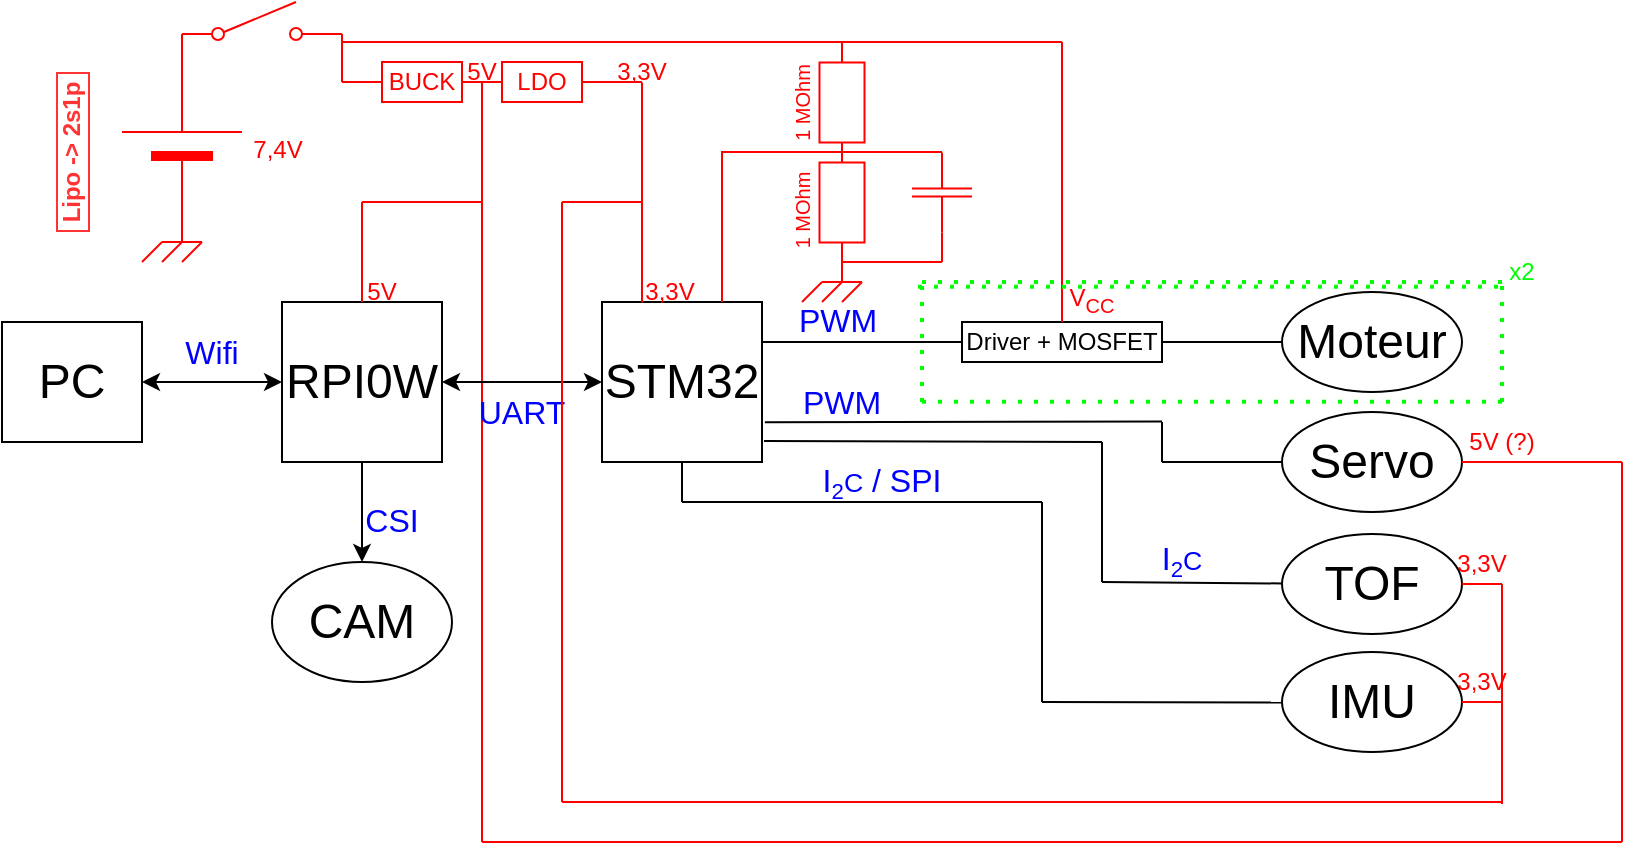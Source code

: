 <mxfile version="24.0.1" type="google">
  <diagram name="Page-1" id="7e0a89b8-554c-2b80-1dc8-d5c74ca68de4">
    <mxGraphModel grid="1" page="1" gridSize="10" guides="1" tooltips="1" connect="1" arrows="1" fold="1" pageScale="1" pageWidth="1100" pageHeight="850" background="none" math="0" shadow="0">
      <root>
        <mxCell id="0" />
        <mxCell id="1" parent="0" />
        <mxCell id="YNHK0xer0Yln5a4zU197-1" value="" style="verticalLabelPosition=bottom;shadow=0;dashed=0;align=center;fillColor=strokeColor;html=1;verticalAlign=top;strokeWidth=1;shape=mxgraph.electrical.miscellaneous.monocell_battery;rotation=-90;strokeColor=#FF0000;" vertex="1" parent="1">
          <mxGeometry x="190" y="140" width="100" height="60" as="geometry" />
        </mxCell>
        <mxCell id="YNHK0xer0Yln5a4zU197-12" style="edgeStyle=orthogonalEdgeStyle;rounded=0;orthogonalLoop=1;jettySize=auto;html=1;exitX=1;exitY=0.8;exitDx=0;exitDy=0;" edge="1" parent="1" source="YNHK0xer0Yln5a4zU197-3">
          <mxGeometry relative="1" as="geometry">
            <mxPoint x="315.019" y="115.962" as="targetPoint" />
          </mxGeometry>
        </mxCell>
        <mxCell id="YNHK0xer0Yln5a4zU197-3" value="" style="html=1;shape=mxgraph.electrical.electro-mechanical.singleSwitch;aspect=fixed;elSwitchState=off;strokeColor=#FF0000;" vertex="1" parent="1">
          <mxGeometry x="240" y="100" width="75" height="20" as="geometry" />
        </mxCell>
        <mxCell id="YNHK0xer0Yln5a4zU197-5" value="" style="endArrow=none;html=1;rounded=0;entryX=0;entryY=0.8;entryDx=0;entryDy=0;exitX=1;exitY=0.5;exitDx=0;exitDy=0;exitPerimeter=0;strokeColor=#FF0000;" edge="1" parent="1" source="YNHK0xer0Yln5a4zU197-1" target="YNHK0xer0Yln5a4zU197-3">
          <mxGeometry width="50" height="50" relative="1" as="geometry">
            <mxPoint x="280" y="220" as="sourcePoint" />
            <mxPoint x="330" y="170" as="targetPoint" />
          </mxGeometry>
        </mxCell>
        <mxCell id="YNHK0xer0Yln5a4zU197-6" value="&lt;font color=&quot;#ff0000&quot;&gt;BUCK&lt;/font&gt;" style="rounded=0;whiteSpace=wrap;html=1;strokeColor=#FF0000;" vertex="1" parent="1">
          <mxGeometry x="340" y="130" width="40" height="20" as="geometry" />
        </mxCell>
        <mxCell id="YNHK0xer0Yln5a4zU197-7" value="&lt;font color=&quot;#ff0000&quot;&gt;LDO&lt;/font&gt;" style="rounded=0;whiteSpace=wrap;html=1;strokeColor=#FF0000;" vertex="1" parent="1">
          <mxGeometry x="400" y="130" width="40" height="20" as="geometry" />
        </mxCell>
        <mxCell id="YNHK0xer0Yln5a4zU197-8" value="" style="endArrow=none;html=1;rounded=0;entryX=1;entryY=0.8;entryDx=0;entryDy=0;strokeColor=#FF0000;" edge="1" parent="1">
          <mxGeometry width="50" height="50" relative="1" as="geometry">
            <mxPoint x="320" y="140" as="sourcePoint" />
            <mxPoint x="320.0" y="116.0" as="targetPoint" />
          </mxGeometry>
        </mxCell>
        <mxCell id="YNHK0xer0Yln5a4zU197-9" value="" style="endArrow=none;html=1;rounded=0;entryX=0;entryY=0.5;entryDx=0;entryDy=0;strokeColor=#FF0000;" edge="1" parent="1" target="YNHK0xer0Yln5a4zU197-6">
          <mxGeometry width="50" height="50" relative="1" as="geometry">
            <mxPoint x="320" y="140" as="sourcePoint" />
            <mxPoint x="390" y="170" as="targetPoint" />
          </mxGeometry>
        </mxCell>
        <mxCell id="YNHK0xer0Yln5a4zU197-10" value="" style="endArrow=none;html=1;rounded=0;exitX=1;exitY=0.5;exitDx=0;exitDy=0;strokeColor=#FF0000;" edge="1" parent="1" source="YNHK0xer0Yln5a4zU197-6">
          <mxGeometry width="50" height="50" relative="1" as="geometry">
            <mxPoint x="360" y="180" as="sourcePoint" />
            <mxPoint x="400" y="140" as="targetPoint" />
          </mxGeometry>
        </mxCell>
        <mxCell id="YNHK0xer0Yln5a4zU197-13" value="" style="endArrow=none;html=1;rounded=0;exitX=1;exitY=0.8;exitDx=0;exitDy=0;strokeColor=#FF0000;" edge="1" parent="1" source="YNHK0xer0Yln5a4zU197-3">
          <mxGeometry width="50" height="50" relative="1" as="geometry">
            <mxPoint x="310" y="160" as="sourcePoint" />
            <mxPoint x="320" y="116" as="targetPoint" />
          </mxGeometry>
        </mxCell>
        <mxCell id="YNHK0xer0Yln5a4zU197-14" value="&lt;font style=&quot;font-size: 24px;&quot;&gt;RPI0W&lt;/font&gt;" style="whiteSpace=wrap;html=1;aspect=fixed;" vertex="1" parent="1">
          <mxGeometry x="290" y="250" width="80" height="80" as="geometry" />
        </mxCell>
        <mxCell id="YNHK0xer0Yln5a4zU197-16" value="" style="endArrow=none;html=1;rounded=0;strokeColor=#FF0000;" edge="1" parent="1">
          <mxGeometry width="50" height="50" relative="1" as="geometry">
            <mxPoint x="330" y="200" as="sourcePoint" />
            <mxPoint x="390" y="200" as="targetPoint" />
          </mxGeometry>
        </mxCell>
        <mxCell id="YNHK0xer0Yln5a4zU197-17" value="" style="endArrow=none;html=1;rounded=0;strokeColor=#FF0000;" edge="1" parent="1">
          <mxGeometry width="50" height="50" relative="1" as="geometry">
            <mxPoint x="390" y="520" as="sourcePoint" />
            <mxPoint x="390" y="140" as="targetPoint" />
          </mxGeometry>
        </mxCell>
        <mxCell id="YNHK0xer0Yln5a4zU197-18" value="&lt;font style=&quot;font-size: 24px;&quot;&gt;STM32&lt;/font&gt;" style="whiteSpace=wrap;html=1;aspect=fixed;" vertex="1" parent="1">
          <mxGeometry x="450" y="250" width="80" height="80" as="geometry" />
        </mxCell>
        <mxCell id="YNHK0xer0Yln5a4zU197-19" value="" style="endArrow=none;html=1;rounded=0;entryX=0.5;entryY=0;entryDx=0;entryDy=0;fontColor=#000000;strokeColor=#FF0000;" edge="1" parent="1">
          <mxGeometry width="50" height="50" relative="1" as="geometry">
            <mxPoint x="470" y="140.25" as="sourcePoint" />
            <mxPoint x="470" y="250.25" as="targetPoint" />
          </mxGeometry>
        </mxCell>
        <mxCell id="YNHK0xer0Yln5a4zU197-20" value="" style="endArrow=none;html=1;rounded=0;exitX=1;exitY=0.5;exitDx=0;exitDy=0;strokeColor=#FF0000;" edge="1" parent="1" source="YNHK0xer0Yln5a4zU197-7">
          <mxGeometry width="50" height="50" relative="1" as="geometry">
            <mxPoint x="460" y="300" as="sourcePoint" />
            <mxPoint x="470" y="140" as="targetPoint" />
          </mxGeometry>
        </mxCell>
        <mxCell id="YNHK0xer0Yln5a4zU197-21" value="" style="endArrow=none;html=1;rounded=0;strokeColor=#FF0000;" edge="1" parent="1">
          <mxGeometry width="50" height="50" relative="1" as="geometry">
            <mxPoint x="320" y="120" as="sourcePoint" />
            <mxPoint x="680" y="120" as="targetPoint" />
          </mxGeometry>
        </mxCell>
        <mxCell id="YNHK0xer0Yln5a4zU197-22" value="" style="rounded=0;whiteSpace=wrap;html=1;rotation=90;strokeColor=#FF0000;" vertex="1" parent="1">
          <mxGeometry x="550" y="139" width="40" height="22.5" as="geometry" />
        </mxCell>
        <mxCell id="YNHK0xer0Yln5a4zU197-23" value="" style="rounded=0;whiteSpace=wrap;html=1;rotation=90;strokeColor=#FF0000;" vertex="1" parent="1">
          <mxGeometry x="550" y="189" width="40" height="22.5" as="geometry" />
        </mxCell>
        <mxCell id="mIiXKoOfyeDqCLVj9vbO-3" value="&lt;font style=&quot;font-size: 16px;&quot;&gt;Wifi&lt;/font&gt;" style="text;align=center;html=1;verticalAlign=middle;whiteSpace=wrap;rounded=0;fontColor=#0000FF;" vertex="1" parent="1">
          <mxGeometry x="225" y="260" width="60" height="30" as="geometry" />
        </mxCell>
        <mxCell id="YNHK0xer0Yln5a4zU197-24" value="" style="endArrow=none;html=1;rounded=0;strokeColor=#FF0000;" edge="1" parent="1">
          <mxGeometry width="50" height="50" relative="1" as="geometry">
            <mxPoint x="570" y="120" as="sourcePoint" />
            <mxPoint x="570" y="130" as="targetPoint" />
          </mxGeometry>
        </mxCell>
        <mxCell id="YNHK0xer0Yln5a4zU197-36" value="" style="endArrow=none;html=1;rounded=0;strokeColor=#FF0000;" edge="1" parent="1">
          <mxGeometry width="50" height="50" relative="1" as="geometry">
            <mxPoint x="570" y="230" as="sourcePoint" />
            <mxPoint x="620" y="230" as="targetPoint" />
          </mxGeometry>
        </mxCell>
        <mxCell id="YNHK0xer0Yln5a4zU197-37" value="" style="endArrow=none;html=1;rounded=0;entryX=1;entryY=0.5;entryDx=0;entryDy=0;entryPerimeter=0;strokeColor=#FF0000;" edge="1" parent="1" target="YNHK0xer0Yln5a4zU197-34">
          <mxGeometry width="50" height="50" relative="1" as="geometry">
            <mxPoint x="620" y="230" as="sourcePoint" />
            <mxPoint x="630" y="190" as="targetPoint" />
          </mxGeometry>
        </mxCell>
        <mxCell id="mIiXKoOfyeDqCLVj9vbO-1" value="" style="endArrow=classic;startArrow=classic;html=1;rounded=0;entryX=0;entryY=0.5;entryDx=0;entryDy=0;" edge="1" parent="1" target="YNHK0xer0Yln5a4zU197-14">
          <mxGeometry width="50" height="50" relative="1" as="geometry">
            <mxPoint x="220" y="290" as="sourcePoint" />
            <mxPoint x="290" y="250" as="targetPoint" />
          </mxGeometry>
        </mxCell>
        <mxCell id="YNHK0xer0Yln5a4zU197-38" value="Driver + MOSFET" style="rounded=0;whiteSpace=wrap;html=1;" vertex="1" parent="1">
          <mxGeometry x="630" y="260" width="100" height="20" as="geometry" />
        </mxCell>
        <mxCell id="YNHK0xer0Yln5a4zU197-39" value="" style="endArrow=none;html=1;rounded=0;entryX=0;entryY=0.5;entryDx=0;entryDy=0;exitX=1;exitY=0.25;exitDx=0;exitDy=0;" edge="1" parent="1" source="YNHK0xer0Yln5a4zU197-18" target="YNHK0xer0Yln5a4zU197-38">
          <mxGeometry width="50" height="50" relative="1" as="geometry">
            <mxPoint x="490" y="310" as="sourcePoint" />
            <mxPoint x="540" y="260" as="targetPoint" />
          </mxGeometry>
        </mxCell>
        <mxCell id="YNHK0xer0Yln5a4zU197-40" value="" style="endArrow=none;html=1;rounded=0;exitX=0.5;exitY=0;exitDx=0;exitDy=0;strokeColor=#FF0000;" edge="1" parent="1" source="YNHK0xer0Yln5a4zU197-38">
          <mxGeometry width="50" height="50" relative="1" as="geometry">
            <mxPoint x="590" y="300" as="sourcePoint" />
            <mxPoint x="680" y="120" as="targetPoint" />
          </mxGeometry>
        </mxCell>
        <mxCell id="mIiXKoOfyeDqCLVj9vbO-2" value="&lt;font style=&quot;font-size: 24px;&quot;&gt;PC&lt;/font&gt;" style="rounded=0;whiteSpace=wrap;html=1;" vertex="1" parent="1">
          <mxGeometry x="150" y="260" width="70" height="60" as="geometry" />
        </mxCell>
        <mxCell id="YNHK0xer0Yln5a4zU197-41" value="&lt;font style=&quot;font-size: 24px;&quot;&gt;Moteur&lt;/font&gt;" style="ellipse;whiteSpace=wrap;html=1;" vertex="1" parent="1">
          <mxGeometry x="790" y="245" width="90" height="50" as="geometry" />
        </mxCell>
        <mxCell id="YNHK0xer0Yln5a4zU197-42" value="" style="endArrow=none;html=1;rounded=0;exitX=1;exitY=0.5;exitDx=0;exitDy=0;entryX=0;entryY=0.5;entryDx=0;entryDy=0;" edge="1" parent="1" source="YNHK0xer0Yln5a4zU197-38" target="YNHK0xer0Yln5a4zU197-41">
          <mxGeometry width="50" height="50" relative="1" as="geometry">
            <mxPoint x="730" y="330" as="sourcePoint" />
            <mxPoint x="780" y="280" as="targetPoint" />
          </mxGeometry>
        </mxCell>
        <mxCell id="YNHK0xer0Yln5a4zU197-44" value="&lt;font style=&quot;font-size: 24px;&quot;&gt;TOF&lt;/font&gt;" style="ellipse;whiteSpace=wrap;html=1;" vertex="1" parent="1">
          <mxGeometry x="790" y="366" width="90" height="50" as="geometry" />
        </mxCell>
        <mxCell id="YNHK0xer0Yln5a4zU197-43" value="&lt;font style=&quot;font-size: 24px;&quot;&gt;Servo&lt;/font&gt;" style="ellipse;whiteSpace=wrap;html=1;" vertex="1" parent="1">
          <mxGeometry x="790" y="305" width="90" height="50" as="geometry" />
        </mxCell>
        <mxCell id="YNHK0xer0Yln5a4zU197-45" value="&lt;font style=&quot;font-size: 24px;&quot;&gt;IMU&lt;/font&gt;" style="ellipse;whiteSpace=wrap;html=1;" vertex="1" parent="1">
          <mxGeometry x="790" y="425" width="90" height="50" as="geometry" />
        </mxCell>
        <mxCell id="YNHK0xer0Yln5a4zU197-46" value="" style="endArrow=none;html=1;rounded=0;entryX=0;entryY=0.5;entryDx=0;entryDy=0;" edge="1" parent="1" target="YNHK0xer0Yln5a4zU197-43">
          <mxGeometry width="50" height="50" relative="1" as="geometry">
            <mxPoint x="730" y="330" as="sourcePoint" />
            <mxPoint x="750" y="340" as="targetPoint" />
          </mxGeometry>
        </mxCell>
        <mxCell id="YNHK0xer0Yln5a4zU197-47" value="" style="endArrow=none;html=1;rounded=0;" edge="1" parent="1">
          <mxGeometry width="50" height="50" relative="1" as="geometry">
            <mxPoint x="730" y="310" as="sourcePoint" />
            <mxPoint x="730" y="330" as="targetPoint" />
          </mxGeometry>
        </mxCell>
        <mxCell id="mIiXKoOfyeDqCLVj9vbO-10" value="" style="endArrow=none;html=1;rounded=0;strokeColor=#FF0000;" edge="1" parent="1">
          <mxGeometry width="50" height="50" relative="1" as="geometry">
            <mxPoint x="230" y="220" as="sourcePoint" />
            <mxPoint x="250" y="220" as="targetPoint" />
          </mxGeometry>
        </mxCell>
        <mxCell id="mIiXKoOfyeDqCLVj9vbO-11" value="" style="endArrow=none;html=1;rounded=0;strokeColor=#FF0000;" edge="1" parent="1">
          <mxGeometry width="50" height="50" relative="1" as="geometry">
            <mxPoint x="220" y="230" as="sourcePoint" />
            <mxPoint x="230" y="220" as="targetPoint" />
          </mxGeometry>
        </mxCell>
        <mxCell id="mIiXKoOfyeDqCLVj9vbO-12" value="" style="endArrow=none;html=1;rounded=0;strokeColor=#FF0000;" edge="1" parent="1">
          <mxGeometry width="50" height="50" relative="1" as="geometry">
            <mxPoint x="230" y="230" as="sourcePoint" />
            <mxPoint x="240" y="220" as="targetPoint" />
          </mxGeometry>
        </mxCell>
        <mxCell id="YNHK0xer0Yln5a4zU197-52" value="" style="endArrow=none;html=1;rounded=0;exitX=1.018;exitY=0.63;exitDx=0;exitDy=0;exitPerimeter=0;" edge="1" parent="1">
          <mxGeometry width="50" height="50" relative="1" as="geometry">
            <mxPoint x="531" y="319.46" as="sourcePoint" />
            <mxPoint x="700" y="320" as="targetPoint" />
          </mxGeometry>
        </mxCell>
        <mxCell id="mIiXKoOfyeDqCLVj9vbO-13" value="" style="endArrow=none;html=1;rounded=0;strokeColor=#FF0000;" edge="1" parent="1">
          <mxGeometry width="50" height="50" relative="1" as="geometry">
            <mxPoint x="240" y="230" as="sourcePoint" />
            <mxPoint x="250" y="220" as="targetPoint" />
          </mxGeometry>
        </mxCell>
        <mxCell id="YNHK0xer0Yln5a4zU197-53" value="" style="endArrow=none;html=1;rounded=0;entryX=0;entryY=0.5;entryDx=0;entryDy=0;" edge="1" parent="1">
          <mxGeometry width="50" height="50" relative="1" as="geometry">
            <mxPoint x="670" y="450" as="sourcePoint" />
            <mxPoint x="790" y="450.23" as="targetPoint" />
          </mxGeometry>
        </mxCell>
        <mxCell id="YNHK0xer0Yln5a4zU197-48" value="" style="endArrow=none;html=1;rounded=0;exitX=1.018;exitY=0.63;exitDx=0;exitDy=0;exitPerimeter=0;" edge="1" parent="1">
          <mxGeometry width="50" height="50" relative="1" as="geometry">
            <mxPoint x="531.44" y="310.1" as="sourcePoint" />
            <mxPoint x="730" y="309.7" as="targetPoint" />
          </mxGeometry>
        </mxCell>
        <mxCell id="YNHK0xer0Yln5a4zU197-54" value="" style="endArrow=none;html=1;rounded=0;" edge="1" parent="1">
          <mxGeometry width="50" height="50" relative="1" as="geometry">
            <mxPoint x="670" y="450" as="sourcePoint" />
            <mxPoint x="670" y="350" as="targetPoint" />
          </mxGeometry>
        </mxCell>
        <mxCell id="YNHK0xer0Yln5a4zU197-49" value="" style="endArrow=none;html=1;rounded=0;entryX=0;entryY=0.5;entryDx=0;entryDy=0;" edge="1" parent="1">
          <mxGeometry width="50" height="50" relative="1" as="geometry">
            <mxPoint x="700" y="390" as="sourcePoint" />
            <mxPoint x="790" y="390.73" as="targetPoint" />
          </mxGeometry>
        </mxCell>
        <mxCell id="YNHK0xer0Yln5a4zU197-55" value="" style="endArrow=none;html=1;rounded=0;" edge="1" parent="1">
          <mxGeometry width="50" height="50" relative="1" as="geometry">
            <mxPoint x="490" y="350" as="sourcePoint" />
            <mxPoint x="670" y="350" as="targetPoint" />
          </mxGeometry>
        </mxCell>
        <mxCell id="YNHK0xer0Yln5a4zU197-50" value="" style="endArrow=none;html=1;rounded=0;" edge="1" parent="1">
          <mxGeometry width="50" height="50" relative="1" as="geometry">
            <mxPoint x="700" y="320" as="sourcePoint" />
            <mxPoint x="700" y="390" as="targetPoint" />
          </mxGeometry>
        </mxCell>
        <mxCell id="mIiXKoOfyeDqCLVj9vbO-4" value="&lt;font style=&quot;font-size: 24px;&quot;&gt;CAM&lt;/font&gt;" style="ellipse;whiteSpace=wrap;html=1;" vertex="1" parent="1">
          <mxGeometry x="285" y="380" width="90" height="60" as="geometry" />
        </mxCell>
        <mxCell id="YNHK0xer0Yln5a4zU197-26" value="" style="endArrow=none;html=1;rounded=0;entryX=1;entryY=0.5;entryDx=0;entryDy=0;strokeColor=#FF0000;" edge="1" parent="1" target="YNHK0xer0Yln5a4zU197-23">
          <mxGeometry width="50" height="50" relative="1" as="geometry">
            <mxPoint x="570" y="240" as="sourcePoint" />
            <mxPoint x="580" y="200" as="targetPoint" />
          </mxGeometry>
        </mxCell>
        <mxCell id="mIiXKoOfyeDqCLVj9vbO-5" value="" style="endArrow=classic;html=1;rounded=0;exitX=0.5;exitY=1;exitDx=0;exitDy=0;entryX=0.5;entryY=0;entryDx=0;entryDy=0;" edge="1" parent="1" source="YNHK0xer0Yln5a4zU197-14" target="mIiXKoOfyeDqCLVj9vbO-4">
          <mxGeometry width="50" height="50" relative="1" as="geometry">
            <mxPoint x="330" y="300" as="sourcePoint" />
            <mxPoint x="380" y="250" as="targetPoint" />
          </mxGeometry>
        </mxCell>
        <mxCell id="mIiXKoOfyeDqCLVj9vbO-6" value="&lt;font style=&quot;font-size: 16px;&quot;&gt;CSI&lt;/font&gt;" style="text;strokeColor=none;align=center;fillColor=none;html=1;verticalAlign=middle;whiteSpace=wrap;rounded=0;fontColor=#0000FF;" vertex="1" parent="1">
          <mxGeometry x="315" y="344" width="60" height="30" as="geometry" />
        </mxCell>
        <mxCell id="YNHK0xer0Yln5a4zU197-30" value="" style="endArrow=none;html=1;rounded=0;strokeColor=#FF0000;" edge="1" parent="1">
          <mxGeometry width="50" height="50" relative="1" as="geometry">
            <mxPoint x="560" y="240" as="sourcePoint" />
            <mxPoint x="580" y="240" as="targetPoint" />
          </mxGeometry>
        </mxCell>
        <mxCell id="YNHK0xer0Yln5a4zU197-31" value="" style="endArrow=none;html=1;rounded=0;strokeColor=#FF0000;" edge="1" parent="1">
          <mxGeometry width="50" height="50" relative="1" as="geometry">
            <mxPoint x="550" y="250" as="sourcePoint" />
            <mxPoint x="560" y="240" as="targetPoint" />
          </mxGeometry>
        </mxCell>
        <mxCell id="YNHK0xer0Yln5a4zU197-32" value="" style="endArrow=none;html=1;rounded=0;strokeColor=#FF0000;" edge="1" parent="1">
          <mxGeometry width="50" height="50" relative="1" as="geometry">
            <mxPoint x="560" y="250" as="sourcePoint" />
            <mxPoint x="570" y="240" as="targetPoint" />
          </mxGeometry>
        </mxCell>
        <mxCell id="YNHK0xer0Yln5a4zU197-33" value="" style="endArrow=none;html=1;rounded=0;strokeColor=#FF0000;" edge="1" parent="1">
          <mxGeometry width="50" height="50" relative="1" as="geometry">
            <mxPoint x="570" y="250" as="sourcePoint" />
            <mxPoint x="580" y="240" as="targetPoint" />
          </mxGeometry>
        </mxCell>
        <mxCell id="mIiXKoOfyeDqCLVj9vbO-8" value="" style="endArrow=classic;startArrow=classic;html=1;rounded=0;exitX=1;exitY=0.5;exitDx=0;exitDy=0;entryX=0;entryY=0.5;entryDx=0;entryDy=0;" edge="1" parent="1" source="YNHK0xer0Yln5a4zU197-14" target="YNHK0xer0Yln5a4zU197-18">
          <mxGeometry width="50" height="50" relative="1" as="geometry">
            <mxPoint x="380" y="300" as="sourcePoint" />
            <mxPoint x="430" y="250" as="targetPoint" />
          </mxGeometry>
        </mxCell>
        <mxCell id="YNHK0xer0Yln5a4zU197-34" value="" style="pointerEvents=1;verticalLabelPosition=bottom;shadow=0;dashed=0;align=center;html=1;verticalAlign=top;shape=mxgraph.electrical.capacitors.capacitor_1;rotation=90;strokeColor=#FF0000;" vertex="1" parent="1">
          <mxGeometry x="600" y="180.25" width="40" height="30" as="geometry" />
        </mxCell>
        <mxCell id="mIiXKoOfyeDqCLVj9vbO-9" value="&lt;font style=&quot;font-size: 16px;&quot;&gt;UART&lt;/font&gt;" style="text;strokeColor=none;align=center;fillColor=none;html=1;verticalAlign=middle;whiteSpace=wrap;rounded=0;fontColor=#0000FF;" vertex="1" parent="1">
          <mxGeometry x="380" y="290" width="60" height="30" as="geometry" />
        </mxCell>
        <mxCell id="YNHK0xer0Yln5a4zU197-35" value="" style="endArrow=none;html=1;rounded=0;strokeColor=#FF0000;" edge="1" parent="1">
          <mxGeometry width="50" height="50" relative="1" as="geometry">
            <mxPoint x="570" y="175" as="sourcePoint" />
            <mxPoint x="620" y="175" as="targetPoint" />
          </mxGeometry>
        </mxCell>
        <mxCell id="YNHK0xer0Yln5a4zU197-25" value="" style="endArrow=none;html=1;rounded=0;exitX=0;exitY=0.5;exitDx=0;exitDy=0;entryX=1;entryY=0.5;entryDx=0;entryDy=0;strokeColor=#FF0000;" edge="1" parent="1" source="YNHK0xer0Yln5a4zU197-23" target="YNHK0xer0Yln5a4zU197-22">
          <mxGeometry width="50" height="50" relative="1" as="geometry">
            <mxPoint x="530" y="200" as="sourcePoint" />
            <mxPoint x="580" y="150" as="targetPoint" />
          </mxGeometry>
        </mxCell>
        <mxCell id="YNHK0xer0Yln5a4zU197-56" value="" style="endArrow=none;html=1;rounded=0;entryX=0.5;entryY=1;entryDx=0;entryDy=0;" edge="1" parent="1" target="YNHK0xer0Yln5a4zU197-18">
          <mxGeometry width="50" height="50" relative="1" as="geometry">
            <mxPoint x="490" y="350" as="sourcePoint" />
            <mxPoint x="540" y="320" as="targetPoint" />
          </mxGeometry>
        </mxCell>
        <mxCell id="mIiXKoOfyeDqCLVj9vbO-14" value="" style="endArrow=none;html=1;rounded=0;exitX=0.5;exitY=0;exitDx=0;exitDy=0;strokeColor=#FF0000;" edge="1" parent="1" source="YNHK0xer0Yln5a4zU197-14">
          <mxGeometry width="50" height="50" relative="1" as="geometry">
            <mxPoint x="300" y="230" as="sourcePoint" />
            <mxPoint x="330" y="200" as="targetPoint" />
          </mxGeometry>
        </mxCell>
        <mxCell id="YNHK0xer0Yln5a4zU197-57" value="" style="endArrow=none;html=1;rounded=0;strokeColor=#FF0000;" edge="1" parent="1">
          <mxGeometry width="50" height="50" relative="1" as="geometry">
            <mxPoint x="390" y="520" as="sourcePoint" />
            <mxPoint x="960" y="520" as="targetPoint" />
          </mxGeometry>
        </mxCell>
        <mxCell id="YNHK0xer0Yln5a4zU197-58" value="" style="endArrow=none;html=1;rounded=0;strokeColor=#FF0000;" edge="1" parent="1">
          <mxGeometry width="50" height="50" relative="1" as="geometry">
            <mxPoint x="960" y="520" as="sourcePoint" />
            <mxPoint x="960" y="330" as="targetPoint" />
          </mxGeometry>
        </mxCell>
        <mxCell id="YNHK0xer0Yln5a4zU197-59" value="" style="endArrow=none;html=1;rounded=0;exitX=1;exitY=0.5;exitDx=0;exitDy=0;strokeColor=#FF0000;" edge="1" parent="1" source="YNHK0xer0Yln5a4zU197-43">
          <mxGeometry width="50" height="50" relative="1" as="geometry">
            <mxPoint x="770" y="360" as="sourcePoint" />
            <mxPoint x="960" y="330" as="targetPoint" />
          </mxGeometry>
        </mxCell>
        <mxCell id="YNHK0xer0Yln5a4zU197-60" value="" style="endArrow=none;html=1;rounded=0;exitX=0.75;exitY=0;exitDx=0;exitDy=0;strokeColor=#FF0000;" edge="1" parent="1" source="YNHK0xer0Yln5a4zU197-18">
          <mxGeometry width="50" height="50" relative="1" as="geometry">
            <mxPoint x="520" y="175" as="sourcePoint" />
            <mxPoint x="570" y="175" as="targetPoint" />
            <Array as="points">
              <mxPoint x="510" y="175" />
            </Array>
          </mxGeometry>
        </mxCell>
        <mxCell id="mIiXKoOfyeDqCLVj9vbO-18" value="&lt;font color=&quot;#ff0000&quot;&gt;7,4V&lt;/font&gt;" style="text;strokeColor=none;align=center;fillColor=none;html=1;verticalAlign=middle;whiteSpace=wrap;rounded=0;" vertex="1" parent="1">
          <mxGeometry x="258" y="159" width="60" height="30" as="geometry" />
        </mxCell>
        <mxCell id="mIiXKoOfyeDqCLVj9vbO-19" value="&lt;font color=&quot;#ff0000&quot;&gt;5V&lt;/font&gt;" style="text;strokeColor=none;align=center;fillColor=none;html=1;verticalAlign=middle;whiteSpace=wrap;rounded=0;" vertex="1" parent="1">
          <mxGeometry x="360" y="120" width="60" height="30" as="geometry" />
        </mxCell>
        <mxCell id="YNHK0xer0Yln5a4zU197-62" value="" style="endArrow=none;html=1;rounded=0;entryX=0.839;entryY=1;entryDx=0;entryDy=0;entryPerimeter=0;strokeColor=#FF0000;" edge="1" parent="1">
          <mxGeometry width="50" height="50" relative="1" as="geometry">
            <mxPoint x="430" y="200" as="sourcePoint" />
            <mxPoint x="470" y="200" as="targetPoint" />
          </mxGeometry>
        </mxCell>
        <mxCell id="YNHK0xer0Yln5a4zU197-63" value="" style="endArrow=none;html=1;rounded=0;strokeColor=#FF0000;" edge="1" parent="1">
          <mxGeometry width="50" height="50" relative="1" as="geometry">
            <mxPoint x="430" y="500" as="sourcePoint" />
            <mxPoint x="430" y="200" as="targetPoint" />
          </mxGeometry>
        </mxCell>
        <mxCell id="mIiXKoOfyeDqCLVj9vbO-20" value="&lt;font color=&quot;#ff0000&quot;&gt;3,3V&lt;/font&gt;" style="text;strokeColor=none;align=center;fillColor=none;html=1;verticalAlign=middle;whiteSpace=wrap;rounded=0;" vertex="1" parent="1">
          <mxGeometry x="440" y="120" width="60" height="30" as="geometry" />
        </mxCell>
        <mxCell id="YNHK0xer0Yln5a4zU197-64" value="" style="endArrow=none;html=1;rounded=0;strokeColor=#FF0000;" edge="1" parent="1">
          <mxGeometry width="50" height="50" relative="1" as="geometry">
            <mxPoint x="430" y="500" as="sourcePoint" />
            <mxPoint x="900" y="500" as="targetPoint" />
          </mxGeometry>
        </mxCell>
        <mxCell id="YNHK0xer0Yln5a4zU197-65" value="" style="endArrow=none;html=1;rounded=0;strokeColor=#FF0000;" edge="1" parent="1">
          <mxGeometry width="50" height="50" relative="1" as="geometry">
            <mxPoint x="900" y="501" as="sourcePoint" />
            <mxPoint x="900" y="391" as="targetPoint" />
          </mxGeometry>
        </mxCell>
        <mxCell id="YNHK0xer0Yln5a4zU197-66" value="" style="endArrow=none;html=1;rounded=0;exitX=1;exitY=0.5;exitDx=0;exitDy=0;strokeColor=#FF0000;" edge="1" parent="1" source="YNHK0xer0Yln5a4zU197-44">
          <mxGeometry width="50" height="50" relative="1" as="geometry">
            <mxPoint x="850" y="450" as="sourcePoint" />
            <mxPoint x="900" y="391" as="targetPoint" />
          </mxGeometry>
        </mxCell>
        <mxCell id="YNHK0xer0Yln5a4zU197-67" value="" style="endArrow=none;html=1;rounded=0;exitX=1;exitY=0.5;exitDx=0;exitDy=0;strokeColor=#FF0000;" edge="1" parent="1" source="YNHK0xer0Yln5a4zU197-45">
          <mxGeometry width="50" height="50" relative="1" as="geometry">
            <mxPoint x="850" y="490" as="sourcePoint" />
            <mxPoint x="900" y="450" as="targetPoint" />
          </mxGeometry>
        </mxCell>
        <mxCell id="mIiXKoOfyeDqCLVj9vbO-22" value="&lt;font color=&quot;#ff0000&quot;&gt;V&lt;sub&gt;CC&lt;/sub&gt;&lt;/font&gt;" style="text;strokeColor=none;align=center;fillColor=none;html=1;verticalAlign=middle;whiteSpace=wrap;rounded=0;" vertex="1" parent="1">
          <mxGeometry x="665" y="234" width="60" height="30" as="geometry" />
        </mxCell>
        <mxCell id="mIiXKoOfyeDqCLVj9vbO-23" value="&lt;font style=&quot;font-size: 10px;&quot; color=&quot;#ff0000&quot;&gt;1 MOhm&lt;/font&gt;" style="text;strokeColor=none;align=center;fillColor=none;html=1;verticalAlign=middle;whiteSpace=wrap;rounded=0;rotation=-90;" vertex="1" parent="1">
          <mxGeometry x="520" y="189" width="60" height="30" as="geometry" />
        </mxCell>
        <mxCell id="mIiXKoOfyeDqCLVj9vbO-25" value="&lt;font color=&quot;#ff0000&quot;&gt;3,3V&lt;/font&gt;" style="text;strokeColor=none;align=center;fillColor=none;html=1;verticalAlign=middle;whiteSpace=wrap;rounded=0;" vertex="1" parent="1">
          <mxGeometry x="454" y="230" width="60" height="30" as="geometry" />
        </mxCell>
        <mxCell id="YNHK0xer0Yln5a4zU197-72" value="" style="endArrow=none;dashed=1;html=1;dashPattern=1 3;strokeWidth=2;rounded=0;strokeColor=#00FF00;" edge="1" parent="1">
          <mxGeometry width="50" height="50" relative="1" as="geometry">
            <mxPoint x="610" y="300" as="sourcePoint" />
            <mxPoint x="610" y="240" as="targetPoint" />
          </mxGeometry>
        </mxCell>
        <mxCell id="YNHK0xer0Yln5a4zU197-73" value="" style="endArrow=none;dashed=1;html=1;dashPattern=1 3;strokeWidth=2;rounded=0;strokeColor=#00FF00;" edge="1" parent="1">
          <mxGeometry width="50" height="50" relative="1" as="geometry">
            <mxPoint x="900" y="299.82" as="sourcePoint" />
            <mxPoint x="610" y="299.82" as="targetPoint" />
          </mxGeometry>
        </mxCell>
        <mxCell id="mIiXKoOfyeDqCLVj9vbO-26" value="&lt;font color=&quot;#ff0000&quot;&gt;5V&lt;/font&gt;" style="text;strokeColor=none;align=center;fillColor=none;html=1;verticalAlign=middle;whiteSpace=wrap;rounded=0;" vertex="1" parent="1">
          <mxGeometry x="310" y="230" width="60" height="30" as="geometry" />
        </mxCell>
        <mxCell id="YNHK0xer0Yln5a4zU197-74" value="" style="endArrow=none;dashed=1;html=1;dashPattern=1 3;strokeWidth=2;rounded=0;fillColor=#00FF00;strokeColor=#00FF00;" edge="1" parent="1">
          <mxGeometry width="50" height="50" relative="1" as="geometry">
            <mxPoint x="900" y="300" as="sourcePoint" />
            <mxPoint x="900" y="240" as="targetPoint" />
          </mxGeometry>
        </mxCell>
        <mxCell id="mIiXKoOfyeDqCLVj9vbO-29" value="&lt;font color=&quot;#ff0000&quot;&gt;5V (?)&lt;/font&gt;" style="text;strokeColor=none;align=center;fillColor=none;html=1;verticalAlign=middle;whiteSpace=wrap;rounded=0;" vertex="1" parent="1">
          <mxGeometry x="870" y="305" width="60" height="30" as="geometry" />
        </mxCell>
        <mxCell id="YNHK0xer0Yln5a4zU197-75" value="&lt;font color=&quot;#00ff00&quot;&gt;x2&lt;/font&gt;" style="text;strokeColor=none;align=center;fillColor=none;html=1;verticalAlign=middle;whiteSpace=wrap;rounded=0;" vertex="1" parent="1">
          <mxGeometry x="900" y="225" width="20" height="20" as="geometry" />
        </mxCell>
        <mxCell id="mIiXKoOfyeDqCLVj9vbO-31" value="&lt;font color=&quot;#ff0000&quot;&gt;3,3V&lt;/font&gt;" style="text;strokeColor=none;align=center;fillColor=none;html=1;verticalAlign=middle;whiteSpace=wrap;rounded=0;" vertex="1" parent="1">
          <mxGeometry x="860" y="366" width="60" height="30" as="geometry" />
        </mxCell>
        <mxCell id="mIiXKoOfyeDqCLVj9vbO-33" value="&lt;font color=&quot;#ff0000&quot;&gt;3,3V&lt;/font&gt;" style="text;strokeColor=none;align=center;fillColor=none;html=1;verticalAlign=middle;whiteSpace=wrap;rounded=0;" vertex="1" parent="1">
          <mxGeometry x="860" y="425" width="60" height="30" as="geometry" />
        </mxCell>
        <mxCell id="mIiXKoOfyeDqCLVj9vbO-38" value="&lt;font style=&quot;font-size: 16px;&quot;&gt;I&lt;font style=&quot;font-size: 13.333px;&quot;&gt;&lt;sub&gt;2&lt;/sub&gt;C&lt;/font&gt;&amp;nbsp;/ SPI&lt;/font&gt;" style="text;strokeColor=none;align=center;fillColor=none;html=1;verticalAlign=middle;whiteSpace=wrap;rounded=0;fontColor=#0000FF;" vertex="1" parent="1">
          <mxGeometry x="550" y="325" width="80" height="30" as="geometry" />
        </mxCell>
        <mxCell id="YNHK0xer0Yln5a4zU197-76" value="&lt;font style=&quot;font-size: 10px;&quot; color=&quot;#ff0000&quot;&gt;1 MOhm&lt;/font&gt;" style="text;strokeColor=none;align=center;fillColor=none;html=1;verticalAlign=middle;whiteSpace=wrap;rounded=0;rotation=-90;" vertex="1" parent="1">
          <mxGeometry x="520" y="135.25" width="60" height="30" as="geometry" />
        </mxCell>
        <mxCell id="YNHK0xer0Yln5a4zU197-78" value="&amp;nbsp;Lipo -&amp;gt; 2s1p&amp;nbsp;" style="text;strokeColor=none;align=center;fillColor=none;html=1;verticalAlign=middle;whiteSpace=wrap;rounded=0;fontColor=#FF3333;labelBorderColor=#FF3333;rotation=-90;fontStyle=1" vertex="1" parent="1">
          <mxGeometry x="135" y="150" width="100" height="50" as="geometry" />
        </mxCell>
        <mxCell id="mIiXKoOfyeDqCLVj9vbO-41" value="&lt;font style=&quot;font-size: 16px;&quot;&gt;I&lt;/font&gt;&lt;font style=&quot;font-size: 13.333px;&quot;&gt;&lt;sub&gt;2&lt;/sub&gt;C&lt;/font&gt;" style="text;strokeColor=none;align=center;fillColor=none;html=1;verticalAlign=middle;whiteSpace=wrap;rounded=0;fontColor=#0000FF;" vertex="1" parent="1">
          <mxGeometry x="700" y="364" width="80" height="30" as="geometry" />
        </mxCell>
        <mxCell id="YNHK0xer0Yln5a4zU197-79" value="&lt;font style=&quot;font-size: 16px;&quot;&gt;PWM&lt;/font&gt;" style="text;strokeColor=none;align=center;fillColor=none;html=1;verticalAlign=middle;whiteSpace=wrap;rounded=0;fontColor=#0000FF;" vertex="1" parent="1">
          <mxGeometry x="530" y="285" width="80" height="30" as="geometry" />
        </mxCell>
        <mxCell id="YNHK0xer0Yln5a4zU197-80" value="&lt;font style=&quot;font-size: 16px;&quot;&gt;PWM&lt;/font&gt;" style="text;strokeColor=none;align=center;fillColor=none;html=1;verticalAlign=middle;whiteSpace=wrap;rounded=0;fontColor=#0000FF;" vertex="1" parent="1">
          <mxGeometry x="528" y="244" width="80" height="30" as="geometry" />
        </mxCell>
        <mxCell id="YNHK0xer0Yln5a4zU197-69" value="" style="endArrow=none;dashed=1;html=1;dashPattern=1 3;strokeWidth=2;rounded=0;strokeColor=#00FF00;" edge="1" parent="1">
          <mxGeometry width="50" height="50" relative="1" as="geometry">
            <mxPoint x="900" y="240" as="sourcePoint" />
            <mxPoint x="610" y="240" as="targetPoint" />
          </mxGeometry>
        </mxCell>
        <mxCell id="mIiXKoOfyeDqCLVj9vbO-42" value="" style="endArrow=none;dashed=1;html=1;dashPattern=1 3;strokeWidth=2;rounded=0;strokeColor=#00FF00;" edge="1" parent="1">
          <mxGeometry width="50" height="50" relative="1" as="geometry">
            <mxPoint x="898" y="242.33" as="sourcePoint" />
            <mxPoint x="608" y="242.33" as="targetPoint" />
          </mxGeometry>
        </mxCell>
      </root>
    </mxGraphModel>
  </diagram>
</mxfile>
